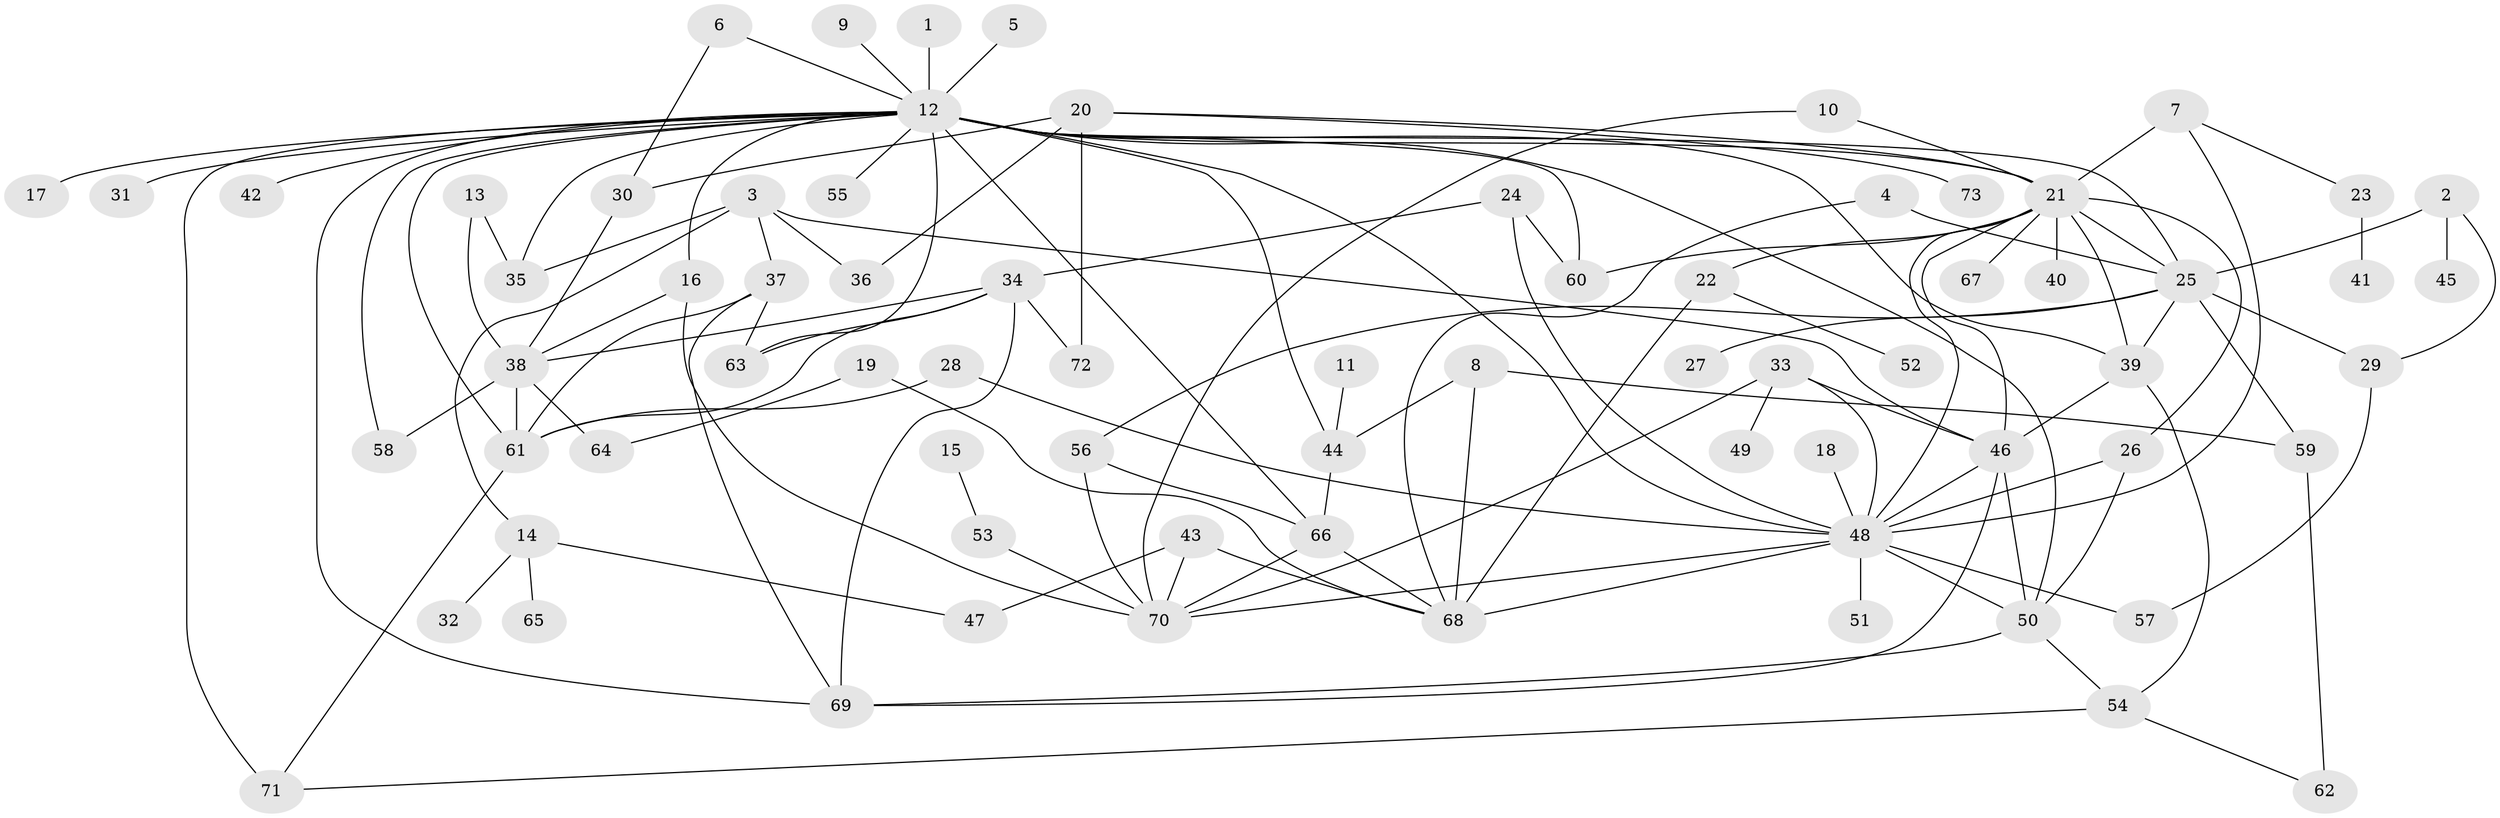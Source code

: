 // original degree distribution, {11: 0.006896551724137931, 19: 0.006896551724137931, 28: 0.006896551724137931, 5: 0.041379310344827586, 1: 0.4, 6: 0.027586206896551724, 10: 0.006896551724137931, 4: 0.09655172413793103, 8: 0.027586206896551724, 18: 0.006896551724137931, 2: 0.2482758620689655, 3: 0.11724137931034483, 9: 0.006896551724137931}
// Generated by graph-tools (version 1.1) at 2025/01/03/09/25 03:01:55]
// undirected, 73 vertices, 125 edges
graph export_dot {
graph [start="1"]
  node [color=gray90,style=filled];
  1;
  2;
  3;
  4;
  5;
  6;
  7;
  8;
  9;
  10;
  11;
  12;
  13;
  14;
  15;
  16;
  17;
  18;
  19;
  20;
  21;
  22;
  23;
  24;
  25;
  26;
  27;
  28;
  29;
  30;
  31;
  32;
  33;
  34;
  35;
  36;
  37;
  38;
  39;
  40;
  41;
  42;
  43;
  44;
  45;
  46;
  47;
  48;
  49;
  50;
  51;
  52;
  53;
  54;
  55;
  56;
  57;
  58;
  59;
  60;
  61;
  62;
  63;
  64;
  65;
  66;
  67;
  68;
  69;
  70;
  71;
  72;
  73;
  1 -- 12 [weight=1.0];
  2 -- 25 [weight=1.0];
  2 -- 29 [weight=1.0];
  2 -- 45 [weight=1.0];
  3 -- 14 [weight=1.0];
  3 -- 35 [weight=1.0];
  3 -- 36 [weight=1.0];
  3 -- 37 [weight=1.0];
  3 -- 46 [weight=1.0];
  4 -- 25 [weight=1.0];
  4 -- 68 [weight=1.0];
  5 -- 12 [weight=1.0];
  6 -- 12 [weight=1.0];
  6 -- 30 [weight=1.0];
  7 -- 21 [weight=2.0];
  7 -- 23 [weight=1.0];
  7 -- 48 [weight=1.0];
  8 -- 44 [weight=1.0];
  8 -- 59 [weight=1.0];
  8 -- 68 [weight=1.0];
  9 -- 12 [weight=1.0];
  10 -- 21 [weight=1.0];
  10 -- 70 [weight=1.0];
  11 -- 44 [weight=1.0];
  12 -- 16 [weight=1.0];
  12 -- 17 [weight=1.0];
  12 -- 21 [weight=2.0];
  12 -- 25 [weight=1.0];
  12 -- 31 [weight=1.0];
  12 -- 35 [weight=1.0];
  12 -- 39 [weight=1.0];
  12 -- 42 [weight=1.0];
  12 -- 44 [weight=1.0];
  12 -- 48 [weight=1.0];
  12 -- 50 [weight=1.0];
  12 -- 55 [weight=1.0];
  12 -- 58 [weight=1.0];
  12 -- 60 [weight=1.0];
  12 -- 61 [weight=1.0];
  12 -- 63 [weight=2.0];
  12 -- 66 [weight=1.0];
  12 -- 69 [weight=1.0];
  12 -- 71 [weight=1.0];
  13 -- 35 [weight=1.0];
  13 -- 38 [weight=1.0];
  14 -- 32 [weight=1.0];
  14 -- 47 [weight=1.0];
  14 -- 65 [weight=1.0];
  15 -- 53 [weight=1.0];
  16 -- 38 [weight=1.0];
  16 -- 70 [weight=1.0];
  18 -- 48 [weight=1.0];
  19 -- 64 [weight=1.0];
  19 -- 68 [weight=1.0];
  20 -- 21 [weight=1.0];
  20 -- 30 [weight=1.0];
  20 -- 36 [weight=1.0];
  20 -- 72 [weight=1.0];
  20 -- 73 [weight=1.0];
  21 -- 22 [weight=1.0];
  21 -- 25 [weight=1.0];
  21 -- 26 [weight=1.0];
  21 -- 39 [weight=1.0];
  21 -- 40 [weight=1.0];
  21 -- 46 [weight=1.0];
  21 -- 48 [weight=1.0];
  21 -- 60 [weight=2.0];
  21 -- 67 [weight=1.0];
  22 -- 52 [weight=1.0];
  22 -- 68 [weight=1.0];
  23 -- 41 [weight=1.0];
  24 -- 34 [weight=1.0];
  24 -- 48 [weight=1.0];
  24 -- 60 [weight=1.0];
  25 -- 27 [weight=1.0];
  25 -- 29 [weight=1.0];
  25 -- 39 [weight=1.0];
  25 -- 56 [weight=1.0];
  25 -- 59 [weight=1.0];
  26 -- 48 [weight=1.0];
  26 -- 50 [weight=1.0];
  28 -- 48 [weight=1.0];
  28 -- 61 [weight=1.0];
  29 -- 57 [weight=1.0];
  30 -- 38 [weight=1.0];
  33 -- 46 [weight=1.0];
  33 -- 48 [weight=1.0];
  33 -- 49 [weight=1.0];
  33 -- 70 [weight=1.0];
  34 -- 38 [weight=1.0];
  34 -- 61 [weight=2.0];
  34 -- 63 [weight=1.0];
  34 -- 69 [weight=1.0];
  34 -- 72 [weight=1.0];
  37 -- 61 [weight=1.0];
  37 -- 63 [weight=1.0];
  37 -- 69 [weight=1.0];
  38 -- 58 [weight=1.0];
  38 -- 61 [weight=2.0];
  38 -- 64 [weight=1.0];
  39 -- 46 [weight=1.0];
  39 -- 54 [weight=1.0];
  43 -- 47 [weight=1.0];
  43 -- 68 [weight=1.0];
  43 -- 70 [weight=1.0];
  44 -- 66 [weight=1.0];
  46 -- 48 [weight=1.0];
  46 -- 50 [weight=1.0];
  46 -- 69 [weight=1.0];
  48 -- 50 [weight=1.0];
  48 -- 51 [weight=1.0];
  48 -- 57 [weight=1.0];
  48 -- 68 [weight=2.0];
  48 -- 70 [weight=1.0];
  50 -- 54 [weight=1.0];
  50 -- 69 [weight=1.0];
  53 -- 70 [weight=1.0];
  54 -- 62 [weight=1.0];
  54 -- 71 [weight=1.0];
  56 -- 66 [weight=1.0];
  56 -- 70 [weight=1.0];
  59 -- 62 [weight=1.0];
  61 -- 71 [weight=1.0];
  66 -- 68 [weight=1.0];
  66 -- 70 [weight=1.0];
}
